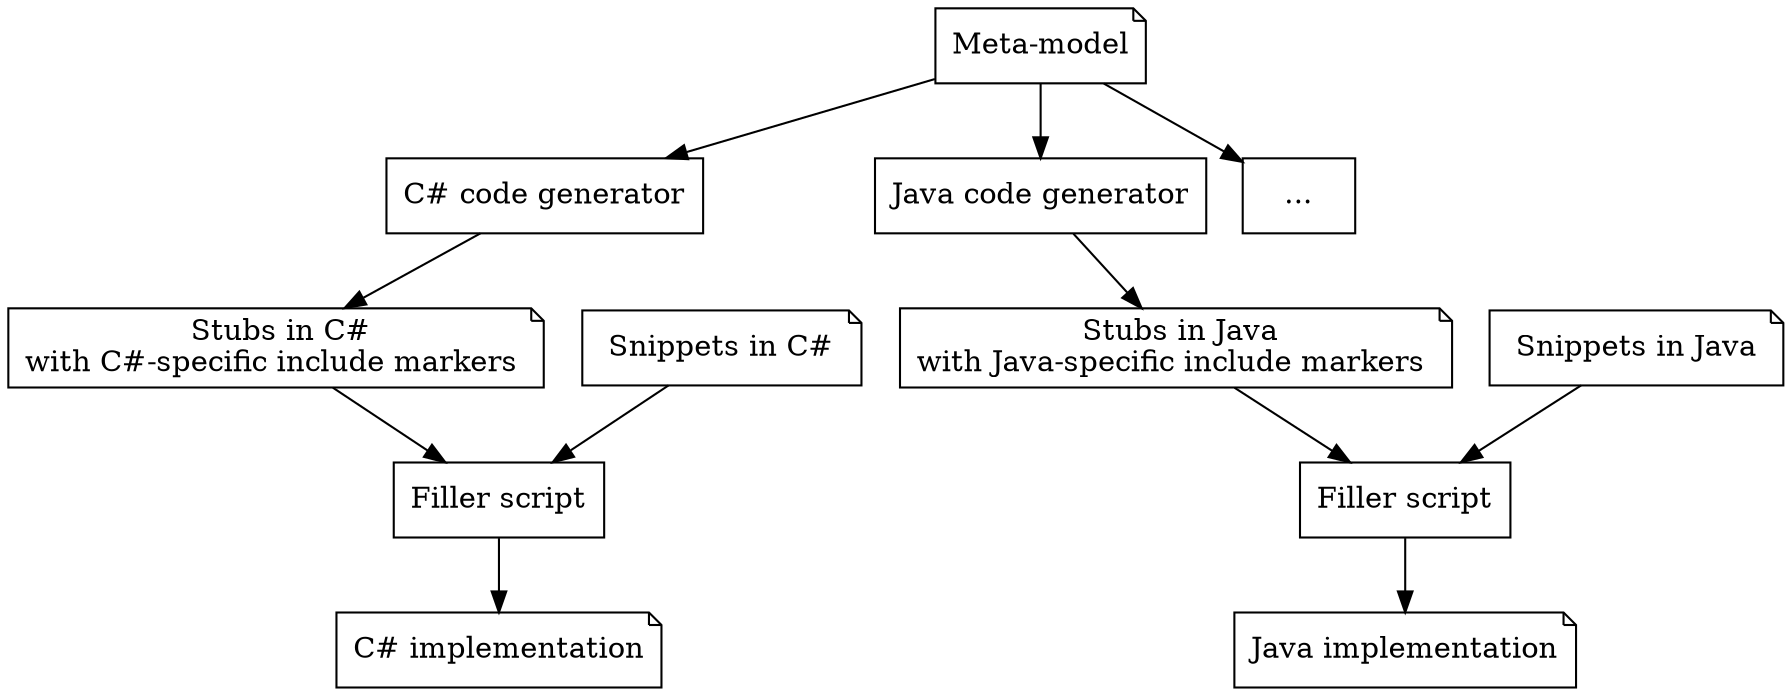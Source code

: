 digraph G {
    meta_model [label="Meta-model", shape=note ]
    
    csharp_code_generator [label="C# code generator", shape=box ]
    
    csharp_stubs [label=< Stubs in C#<br/>with C#-specific include markers >, shape=note ];

    csharp_snippets [ label=< Snippets in C# >, shape=note ]
    
    csharp_filler_script [ label="Filler script", shape=box ]
    
    csharp_implementation [ label="C# implementation", shape=note ]
    
    java_code_generator [label="Java code generator", shape=box ]
    
    java_stubs [label=< Stubs in Java<br/>with Java-specific include markers >, shape=note ];

    java_snippets [ label=< Snippets in Java >, shape=note ]
    
    java_filler_script [ label="Filler script", shape=box ]
    
    java_implementation [ label="Java implementation", shape=note ]

    dotdotdot [ label="...", shape=box ]

    meta_model -> csharp_code_generator
    csharp_code_generator -> csharp_stubs
    csharp_stubs -> csharp_filler_script
    csharp_snippets -> csharp_filler_script
    csharp_filler_script -> csharp_implementation

    meta_model -> java_code_generator
    java_code_generator -> java_stubs
    java_stubs -> java_filler_script
    java_snippets -> java_filler_script
    java_filler_script -> java_implementation

    meta_model -> dotdotdot
}

